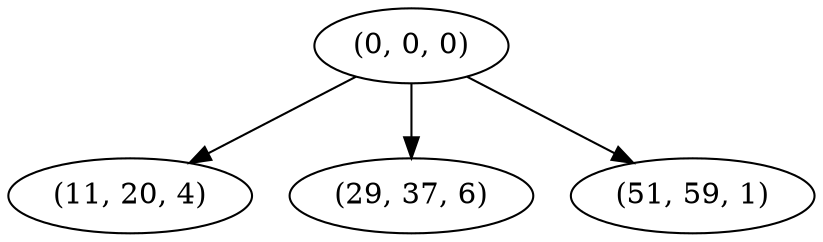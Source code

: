 digraph tree {
    "(0, 0, 0)";
    "(11, 20, 4)";
    "(29, 37, 6)";
    "(51, 59, 1)";
    "(0, 0, 0)" -> "(11, 20, 4)";
    "(0, 0, 0)" -> "(29, 37, 6)";
    "(0, 0, 0)" -> "(51, 59, 1)";
}

